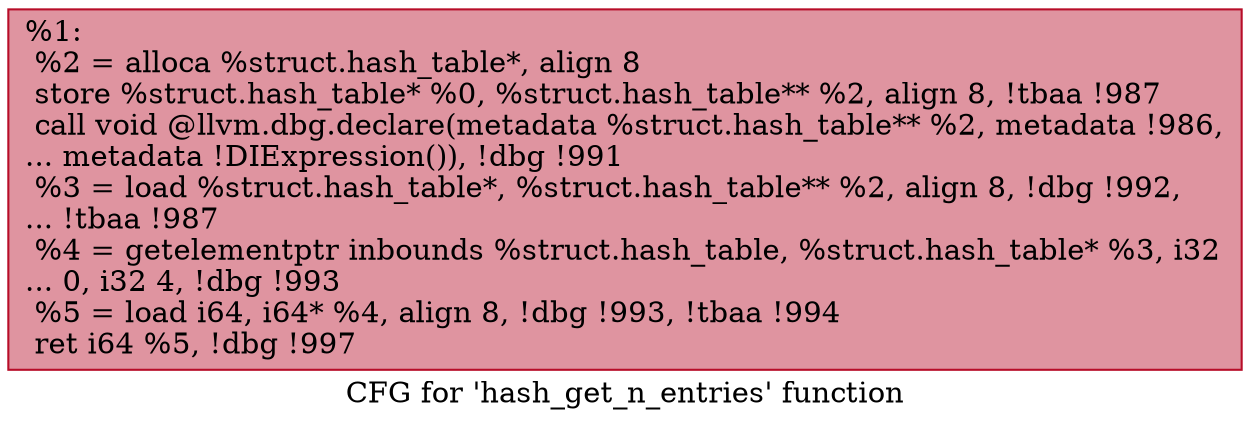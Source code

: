 digraph "CFG for 'hash_get_n_entries' function" {
	label="CFG for 'hash_get_n_entries' function";

	Node0x1189a50 [shape=record,color="#b70d28ff", style=filled, fillcolor="#b70d2870",label="{%1:\l  %2 = alloca %struct.hash_table*, align 8\l  store %struct.hash_table* %0, %struct.hash_table** %2, align 8, !tbaa !987\l  call void @llvm.dbg.declare(metadata %struct.hash_table** %2, metadata !986,\l... metadata !DIExpression()), !dbg !991\l  %3 = load %struct.hash_table*, %struct.hash_table** %2, align 8, !dbg !992,\l... !tbaa !987\l  %4 = getelementptr inbounds %struct.hash_table, %struct.hash_table* %3, i32\l... 0, i32 4, !dbg !993\l  %5 = load i64, i64* %4, align 8, !dbg !993, !tbaa !994\l  ret i64 %5, !dbg !997\l}"];
}

